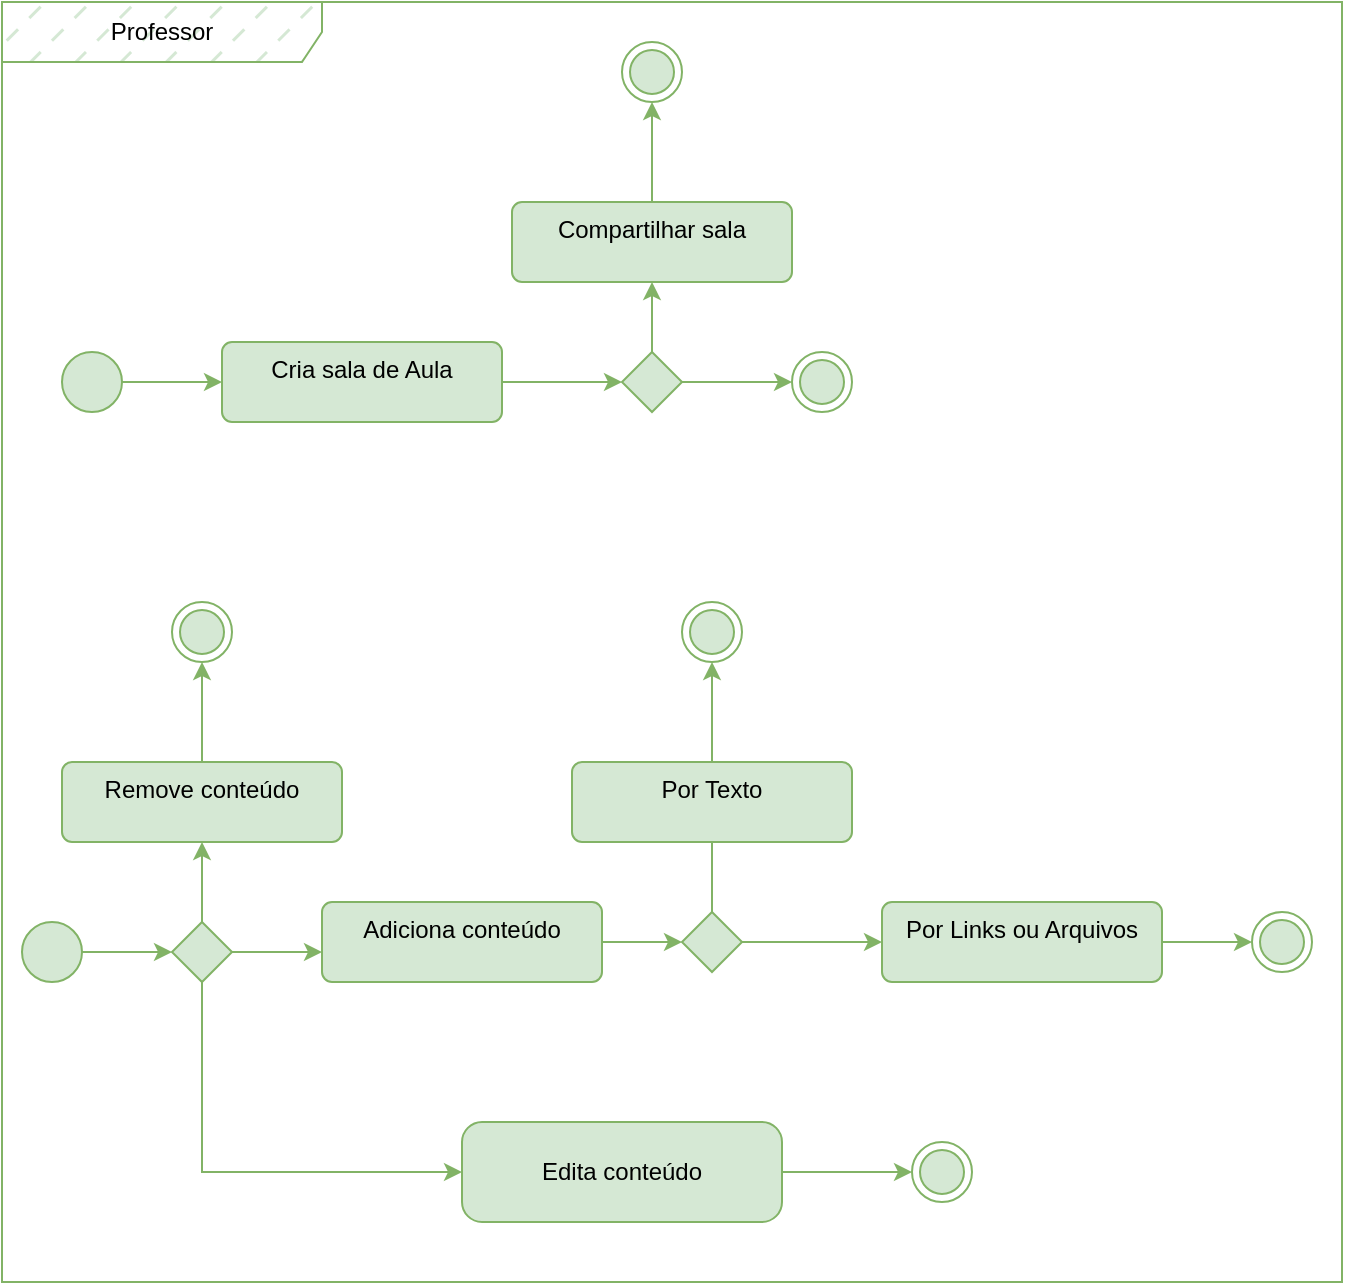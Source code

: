 <mxfile version="24.7.17">
  <diagram name="Página-1" id="b9qtFBFpU24hx3T6IGKl">
    <mxGraphModel dx="1329" dy="780" grid="1" gridSize="10" guides="1" tooltips="1" connect="1" arrows="1" fold="1" page="1" pageScale="1" pageWidth="827" pageHeight="1169" math="0" shadow="0">
      <root>
        <mxCell id="0" />
        <mxCell id="1" parent="0" />
        <mxCell id="ZYVooj_JhQKmpoJk_nn2-5" value="Professor" style="shape=umlFrame;whiteSpace=wrap;html=1;pointerEvents=0;recursiveResize=0;container=1;collapsible=0;width=160;fillStyle=dashed;fillColor=#d5e8d4;strokeColor=#82b366;" parent="1" vertex="1">
          <mxGeometry x="50" y="240" width="670" height="640" as="geometry" />
        </mxCell>
        <mxCell id="ZYVooj_JhQKmpoJk_nn2-30" style="edgeStyle=orthogonalEdgeStyle;rounded=0;orthogonalLoop=1;jettySize=auto;html=1;entryX=0;entryY=0.5;entryDx=0;entryDy=0;fillColor=#d5e8d4;strokeColor=#82b366;" parent="ZYVooj_JhQKmpoJk_nn2-5" source="ZYVooj_JhQKmpoJk_nn2-26" target="ZYVooj_JhQKmpoJk_nn2-27" edge="1">
          <mxGeometry relative="1" as="geometry" />
        </mxCell>
        <mxCell id="ZYVooj_JhQKmpoJk_nn2-26" value="Adiciona conteúdo" style="html=1;align=center;verticalAlign=top;rounded=1;absoluteArcSize=1;arcSize=10;dashed=0;whiteSpace=wrap;fillColor=#d5e8d4;strokeColor=#82b366;" parent="ZYVooj_JhQKmpoJk_nn2-5" vertex="1">
          <mxGeometry x="160" y="450" width="140" height="40" as="geometry" />
        </mxCell>
        <mxCell id="ZYVooj_JhQKmpoJk_nn2-31" style="edgeStyle=orthogonalEdgeStyle;rounded=0;orthogonalLoop=1;jettySize=auto;html=1;fillColor=#d5e8d4;strokeColor=#82b366;" parent="ZYVooj_JhQKmpoJk_nn2-5" source="ZYVooj_JhQKmpoJk_nn2-27" edge="1">
          <mxGeometry relative="1" as="geometry">
            <mxPoint x="355" y="400" as="targetPoint" />
          </mxGeometry>
        </mxCell>
        <mxCell id="ZYVooj_JhQKmpoJk_nn2-32" style="edgeStyle=orthogonalEdgeStyle;rounded=0;orthogonalLoop=1;jettySize=auto;html=1;fillColor=#d5e8d4;strokeColor=#82b366;" parent="ZYVooj_JhQKmpoJk_nn2-5" source="ZYVooj_JhQKmpoJk_nn2-27" edge="1">
          <mxGeometry relative="1" as="geometry">
            <mxPoint x="440" y="470" as="targetPoint" />
          </mxGeometry>
        </mxCell>
        <mxCell id="ZYVooj_JhQKmpoJk_nn2-27" value="" style="rhombus;fillColor=#d5e8d4;strokeColor=#82b366;" parent="ZYVooj_JhQKmpoJk_nn2-5" vertex="1">
          <mxGeometry x="340" y="455" width="30" height="30" as="geometry" />
        </mxCell>
        <mxCell id="ZYVooj_JhQKmpoJk_nn2-42" style="edgeStyle=orthogonalEdgeStyle;rounded=0;orthogonalLoop=1;jettySize=auto;html=1;fillColor=#d5e8d4;strokeColor=#82b366;" parent="ZYVooj_JhQKmpoJk_nn2-5" source="ZYVooj_JhQKmpoJk_nn2-37" target="ZYVooj_JhQKmpoJk_nn2-43" edge="1">
          <mxGeometry relative="1" as="geometry">
            <mxPoint x="640" y="470" as="targetPoint" />
          </mxGeometry>
        </mxCell>
        <mxCell id="ZYVooj_JhQKmpoJk_nn2-37" value="Por Links ou Arquivos" style="html=1;align=center;verticalAlign=top;rounded=1;absoluteArcSize=1;arcSize=10;dashed=0;whiteSpace=wrap;fillColor=#d5e8d4;strokeColor=#82b366;" parent="ZYVooj_JhQKmpoJk_nn2-5" vertex="1">
          <mxGeometry x="440" y="450" width="140" height="40" as="geometry" />
        </mxCell>
        <mxCell id="ZYVooj_JhQKmpoJk_nn2-44" style="edgeStyle=orthogonalEdgeStyle;rounded=0;orthogonalLoop=1;jettySize=auto;html=1;fillColor=#d5e8d4;strokeColor=#82b366;" parent="ZYVooj_JhQKmpoJk_nn2-5" source="ZYVooj_JhQKmpoJk_nn2-41" target="ZYVooj_JhQKmpoJk_nn2-45" edge="1">
          <mxGeometry relative="1" as="geometry">
            <mxPoint x="355.0" y="330" as="targetPoint" />
          </mxGeometry>
        </mxCell>
        <mxCell id="ZYVooj_JhQKmpoJk_nn2-41" value="Por Texto" style="html=1;align=center;verticalAlign=top;rounded=1;absoluteArcSize=1;arcSize=10;dashed=0;whiteSpace=wrap;fillColor=#d5e8d4;strokeColor=#82b366;" parent="ZYVooj_JhQKmpoJk_nn2-5" vertex="1">
          <mxGeometry x="285" y="380" width="140" height="40" as="geometry" />
        </mxCell>
        <mxCell id="ZYVooj_JhQKmpoJk_nn2-43" value="" style="ellipse;html=1;shape=endState;fillColor=#d5e8d4;strokeColor=#82b366;" parent="ZYVooj_JhQKmpoJk_nn2-5" vertex="1">
          <mxGeometry x="625" y="455" width="30" height="30" as="geometry" />
        </mxCell>
        <mxCell id="ZYVooj_JhQKmpoJk_nn2-45" value="" style="ellipse;html=1;shape=endState;fillColor=#d5e8d4;strokeColor=#82b366;" parent="ZYVooj_JhQKmpoJk_nn2-5" vertex="1">
          <mxGeometry x="340.0" y="300" width="30" height="30" as="geometry" />
        </mxCell>
        <mxCell id="Z77WqOVfY1Cfn_Km-bTk-2" style="edgeStyle=orthogonalEdgeStyle;rounded=0;orthogonalLoop=1;jettySize=auto;html=1;fillColor=#d5e8d4;strokeColor=#82b366;" parent="ZYVooj_JhQKmpoJk_nn2-5" source="Z77WqOVfY1Cfn_Km-bTk-1" edge="1">
          <mxGeometry relative="1" as="geometry">
            <mxPoint x="160" y="475" as="targetPoint" />
          </mxGeometry>
        </mxCell>
        <mxCell id="ZYVooj_JhQKmpoJk_nn2-24" style="edgeStyle=orthogonalEdgeStyle;rounded=0;orthogonalLoop=1;jettySize=auto;html=1;exitX=0;exitY=0.5;exitDx=0;exitDy=0;entryX=0;entryY=0;entryDx=0;entryDy=0;fillColor=#d5e8d4;strokeColor=#82b366;" parent="ZYVooj_JhQKmpoJk_nn2-5" source="ZYVooj_JhQKmpoJk_nn2-23" target="ZYVooj_JhQKmpoJk_nn2-23" edge="1">
          <mxGeometry relative="1" as="geometry" />
        </mxCell>
        <mxCell id="TDKA1yAMmLMs3F8shb5d-2" value="" style="edgeStyle=orthogonalEdgeStyle;rounded=0;orthogonalLoop=1;jettySize=auto;html=1;fillColor=#d5e8d4;strokeColor=#82b366;" edge="1" parent="ZYVooj_JhQKmpoJk_nn2-5" source="Z77WqOVfY1Cfn_Km-bTk-1" target="Z77WqOVfY1Cfn_Km-bTk-3">
          <mxGeometry relative="1" as="geometry" />
        </mxCell>
        <mxCell id="TDKA1yAMmLMs3F8shb5d-4" style="edgeStyle=orthogonalEdgeStyle;rounded=0;orthogonalLoop=1;jettySize=auto;html=1;exitX=0.5;exitY=1;exitDx=0;exitDy=0;entryX=0;entryY=0.5;entryDx=0;entryDy=0;fillColor=#d5e8d4;strokeColor=#82b366;" edge="1" parent="ZYVooj_JhQKmpoJk_nn2-5" source="Z77WqOVfY1Cfn_Km-bTk-1" target="Z77WqOVfY1Cfn_Km-bTk-13">
          <mxGeometry relative="1" as="geometry" />
        </mxCell>
        <mxCell id="Z77WqOVfY1Cfn_Km-bTk-1" value="" style="rhombus;fillColor=#d5e8d4;strokeColor=#82b366;" parent="ZYVooj_JhQKmpoJk_nn2-5" vertex="1">
          <mxGeometry x="85" y="460" width="30" height="30" as="geometry" />
        </mxCell>
        <mxCell id="TDKA1yAMmLMs3F8shb5d-1" value="" style="edgeStyle=orthogonalEdgeStyle;rounded=0;orthogonalLoop=1;jettySize=auto;html=1;fillColor=#d5e8d4;strokeColor=#82b366;" edge="1" parent="ZYVooj_JhQKmpoJk_nn2-5" source="ZYVooj_JhQKmpoJk_nn2-23" target="Z77WqOVfY1Cfn_Km-bTk-1">
          <mxGeometry relative="1" as="geometry" />
        </mxCell>
        <mxCell id="ZYVooj_JhQKmpoJk_nn2-23" value="" style="ellipse;fillColor=#d5e8d4;html=1;strokeColor=#82b366;" parent="ZYVooj_JhQKmpoJk_nn2-5" vertex="1">
          <mxGeometry x="10" y="460" width="30" height="30" as="geometry" />
        </mxCell>
        <mxCell id="Z77WqOVfY1Cfn_Km-bTk-5" style="edgeStyle=orthogonalEdgeStyle;rounded=0;orthogonalLoop=1;jettySize=auto;html=1;fillColor=#d5e8d4;strokeColor=#82b366;" parent="ZYVooj_JhQKmpoJk_nn2-5" source="Z77WqOVfY1Cfn_Km-bTk-3" target="Z77WqOVfY1Cfn_Km-bTk-6" edge="1">
          <mxGeometry relative="1" as="geometry">
            <mxPoint x="100" y="340" as="targetPoint" />
          </mxGeometry>
        </mxCell>
        <mxCell id="Z77WqOVfY1Cfn_Km-bTk-3" value="Remove conteúdo" style="html=1;align=center;verticalAlign=top;rounded=1;absoluteArcSize=1;arcSize=10;dashed=0;whiteSpace=wrap;fillColor=#d5e8d4;strokeColor=#82b366;" parent="ZYVooj_JhQKmpoJk_nn2-5" vertex="1">
          <mxGeometry x="30" y="380" width="140" height="40" as="geometry" />
        </mxCell>
        <mxCell id="Z77WqOVfY1Cfn_Km-bTk-6" value="" style="ellipse;html=1;shape=endState;fillColor=#d5e8d4;strokeColor=#82b366;" parent="ZYVooj_JhQKmpoJk_nn2-5" vertex="1">
          <mxGeometry x="85" y="300" width="30" height="30" as="geometry" />
        </mxCell>
        <mxCell id="ZYVooj_JhQKmpoJk_nn2-15" style="edgeStyle=orthogonalEdgeStyle;rounded=0;orthogonalLoop=1;jettySize=auto;html=1;fillColor=#d5e8d4;strokeColor=#82b366;" parent="ZYVooj_JhQKmpoJk_nn2-5" source="ZYVooj_JhQKmpoJk_nn2-2" target="ZYVooj_JhQKmpoJk_nn2-16" edge="1">
          <mxGeometry relative="1" as="geometry">
            <mxPoint x="160" y="190" as="targetPoint" />
          </mxGeometry>
        </mxCell>
        <mxCell id="ZYVooj_JhQKmpoJk_nn2-2" value="" style="ellipse;fillColor=#d5e8d4;html=1;strokeColor=#82b366;" parent="ZYVooj_JhQKmpoJk_nn2-5" vertex="1">
          <mxGeometry x="30" y="175" width="30" height="30" as="geometry" />
        </mxCell>
        <mxCell id="ZYVooj_JhQKmpoJk_nn2-18" style="edgeStyle=orthogonalEdgeStyle;rounded=0;orthogonalLoop=1;jettySize=auto;html=1;fillColor=#d5e8d4;strokeColor=#82b366;" parent="ZYVooj_JhQKmpoJk_nn2-5" source="ZYVooj_JhQKmpoJk_nn2-16" target="ZYVooj_JhQKmpoJk_nn2-17" edge="1">
          <mxGeometry relative="1" as="geometry" />
        </mxCell>
        <mxCell id="ZYVooj_JhQKmpoJk_nn2-16" value="Cria sala de Aula" style="html=1;align=center;verticalAlign=top;rounded=1;absoluteArcSize=1;arcSize=10;dashed=0;whiteSpace=wrap;fillColor=#d5e8d4;strokeColor=#82b366;" parent="ZYVooj_JhQKmpoJk_nn2-5" vertex="1">
          <mxGeometry x="110" y="170" width="140" height="40" as="geometry" />
        </mxCell>
        <mxCell id="ZYVooj_JhQKmpoJk_nn2-19" style="edgeStyle=orthogonalEdgeStyle;rounded=0;orthogonalLoop=1;jettySize=auto;html=1;fillColor=#d5e8d4;strokeColor=#82b366;" parent="ZYVooj_JhQKmpoJk_nn2-5" source="ZYVooj_JhQKmpoJk_nn2-17" target="ZYVooj_JhQKmpoJk_nn2-20" edge="1">
          <mxGeometry relative="1" as="geometry">
            <mxPoint x="325" y="130" as="targetPoint" />
          </mxGeometry>
        </mxCell>
        <mxCell id="ZYVooj_JhQKmpoJk_nn2-22" style="edgeStyle=orthogonalEdgeStyle;rounded=0;orthogonalLoop=1;jettySize=auto;html=1;fillColor=#d5e8d4;strokeColor=#82b366;" parent="ZYVooj_JhQKmpoJk_nn2-5" source="ZYVooj_JhQKmpoJk_nn2-17" target="ZYVooj_JhQKmpoJk_nn2-21" edge="1">
          <mxGeometry relative="1" as="geometry" />
        </mxCell>
        <mxCell id="ZYVooj_JhQKmpoJk_nn2-17" value="" style="rhombus;fillColor=#d5e8d4;strokeColor=#82b366;" parent="ZYVooj_JhQKmpoJk_nn2-5" vertex="1">
          <mxGeometry x="310" y="175" width="30" height="30" as="geometry" />
        </mxCell>
        <mxCell id="Z77WqOVfY1Cfn_Km-bTk-9" style="edgeStyle=orthogonalEdgeStyle;rounded=0;orthogonalLoop=1;jettySize=auto;html=1;fillColor=#d5e8d4;strokeColor=#82b366;" parent="ZYVooj_JhQKmpoJk_nn2-5" source="ZYVooj_JhQKmpoJk_nn2-20" target="Z77WqOVfY1Cfn_Km-bTk-10" edge="1">
          <mxGeometry relative="1" as="geometry">
            <mxPoint x="325.0" y="30" as="targetPoint" />
          </mxGeometry>
        </mxCell>
        <mxCell id="ZYVooj_JhQKmpoJk_nn2-20" value="Compartilhar sala" style="html=1;align=center;verticalAlign=top;rounded=1;absoluteArcSize=1;arcSize=10;dashed=0;whiteSpace=wrap;fillColor=#d5e8d4;strokeColor=#82b366;" parent="ZYVooj_JhQKmpoJk_nn2-5" vertex="1">
          <mxGeometry x="255" y="100" width="140" height="40" as="geometry" />
        </mxCell>
        <mxCell id="ZYVooj_JhQKmpoJk_nn2-21" value="" style="ellipse;html=1;shape=endState;fillColor=#d5e8d4;strokeColor=#82b366;" parent="ZYVooj_JhQKmpoJk_nn2-5" vertex="1">
          <mxGeometry x="395" y="175" width="30" height="30" as="geometry" />
        </mxCell>
        <mxCell id="Z77WqOVfY1Cfn_Km-bTk-10" value="" style="ellipse;html=1;shape=endState;fillColor=#d5e8d4;strokeColor=#82b366;" parent="ZYVooj_JhQKmpoJk_nn2-5" vertex="1">
          <mxGeometry x="310.0" y="20" width="30" height="30" as="geometry" />
        </mxCell>
        <mxCell id="Z77WqOVfY1Cfn_Km-bTk-15" style="edgeStyle=orthogonalEdgeStyle;rounded=0;orthogonalLoop=1;jettySize=auto;html=1;fillColor=#d5e8d4;strokeColor=#82b366;" parent="ZYVooj_JhQKmpoJk_nn2-5" source="Z77WqOVfY1Cfn_Km-bTk-13" target="Z77WqOVfY1Cfn_Km-bTk-16" edge="1">
          <mxGeometry relative="1" as="geometry">
            <mxPoint x="470" y="585.0" as="targetPoint" />
          </mxGeometry>
        </mxCell>
        <mxCell id="Z77WqOVfY1Cfn_Km-bTk-13" value="Edita conteúdo" style="html=1;dashed=0;rounded=1;absoluteArcSize=1;arcSize=20;verticalAlign=middle;align=center;whiteSpace=wrap;fillColor=#d5e8d4;strokeColor=#82b366;" parent="ZYVooj_JhQKmpoJk_nn2-5" vertex="1">
          <mxGeometry x="230" y="560" width="160" height="50" as="geometry" />
        </mxCell>
        <mxCell id="Z77WqOVfY1Cfn_Km-bTk-16" value="" style="ellipse;html=1;shape=endState;fillColor=#d5e8d4;strokeColor=#82b366;" parent="ZYVooj_JhQKmpoJk_nn2-5" vertex="1">
          <mxGeometry x="455" y="570.0" width="30" height="30" as="geometry" />
        </mxCell>
      </root>
    </mxGraphModel>
  </diagram>
</mxfile>
